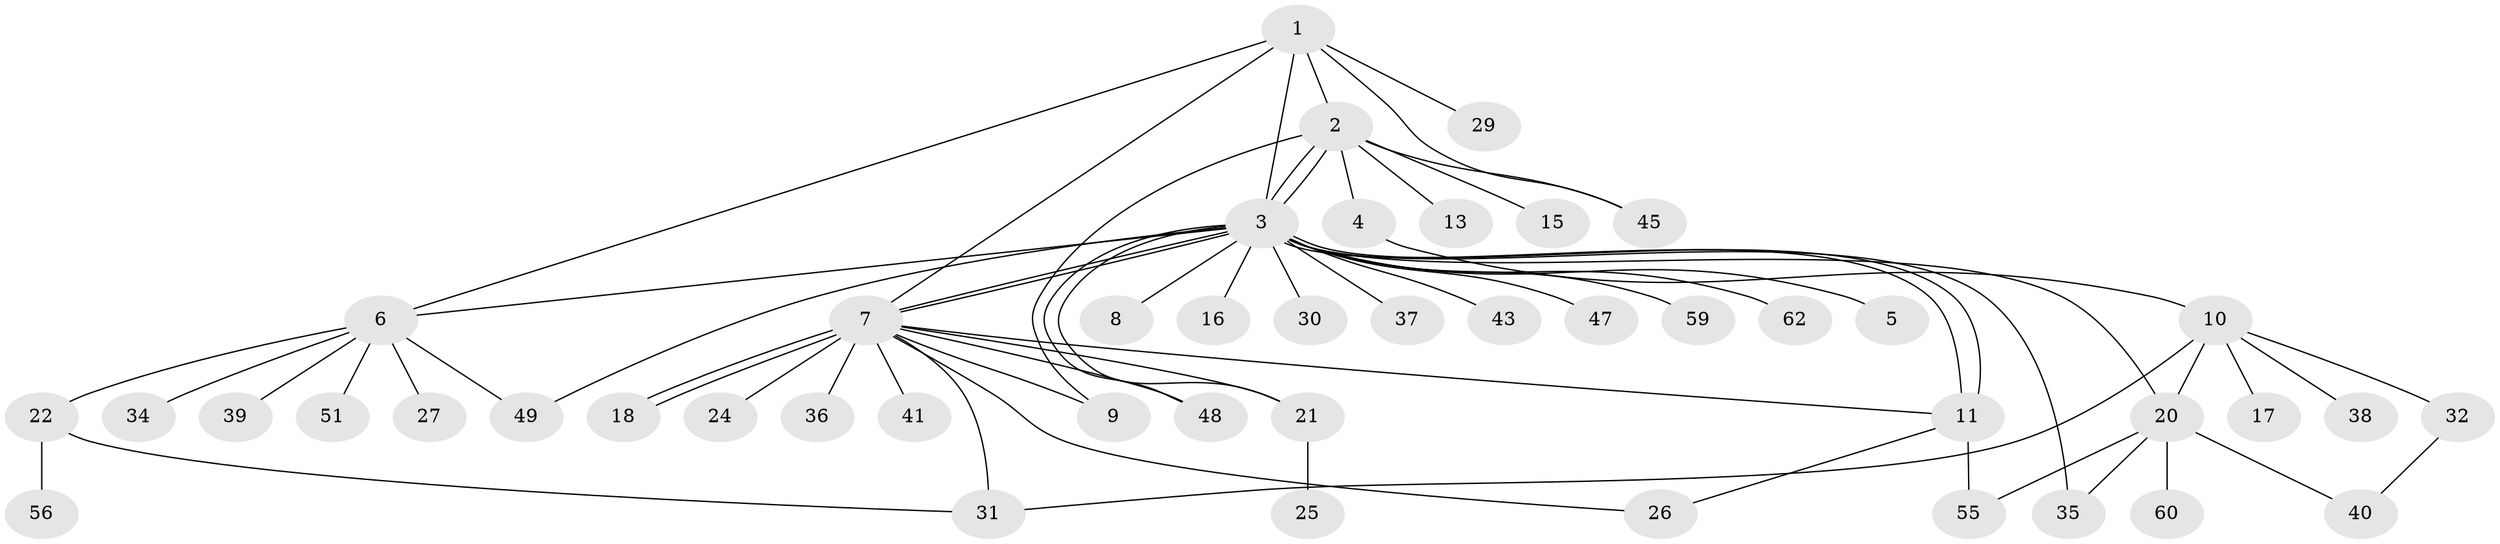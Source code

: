 // Generated by graph-tools (version 1.1) at 2025/51/02/27/25 19:51:59]
// undirected, 46 vertices, 65 edges
graph export_dot {
graph [start="1"]
  node [color=gray90,style=filled];
  1 [super="+54"];
  2 [super="+19"];
  3 [super="+23"];
  4;
  5;
  6 [super="+12"];
  7 [super="+14"];
  8;
  9;
  10 [super="+57"];
  11 [super="+50"];
  13;
  15;
  16;
  17;
  18;
  20 [super="+53"];
  21 [super="+28"];
  22 [super="+46"];
  24;
  25;
  26;
  27 [super="+42"];
  29;
  30 [super="+33"];
  31 [super="+52"];
  32;
  34;
  35 [super="+58"];
  36;
  37;
  38;
  39;
  40 [super="+44"];
  41;
  43;
  45;
  47;
  48 [super="+61"];
  49;
  51;
  55;
  56;
  59;
  60;
  62;
  1 -- 2;
  1 -- 3;
  1 -- 29;
  1 -- 45;
  1 -- 6;
  1 -- 7;
  2 -- 3;
  2 -- 3;
  2 -- 4;
  2 -- 9;
  2 -- 13;
  2 -- 15;
  2 -- 45;
  3 -- 5;
  3 -- 6;
  3 -- 7 [weight=2];
  3 -- 7;
  3 -- 8;
  3 -- 11;
  3 -- 11;
  3 -- 16;
  3 -- 30;
  3 -- 35;
  3 -- 37;
  3 -- 43;
  3 -- 47;
  3 -- 49;
  3 -- 59;
  3 -- 62;
  3 -- 20;
  3 -- 21;
  3 -- 48;
  4 -- 10;
  6 -- 34;
  6 -- 39;
  6 -- 49;
  6 -- 51;
  6 -- 22;
  6 -- 27;
  7 -- 11;
  7 -- 18;
  7 -- 18;
  7 -- 24;
  7 -- 26;
  7 -- 31;
  7 -- 48;
  7 -- 36;
  7 -- 21;
  7 -- 9;
  7 -- 41;
  10 -- 17;
  10 -- 20;
  10 -- 31;
  10 -- 32;
  10 -- 38;
  11 -- 26;
  11 -- 55;
  20 -- 35;
  20 -- 40;
  20 -- 55;
  20 -- 60;
  21 -- 25;
  22 -- 56;
  22 -- 31;
  32 -- 40;
}
